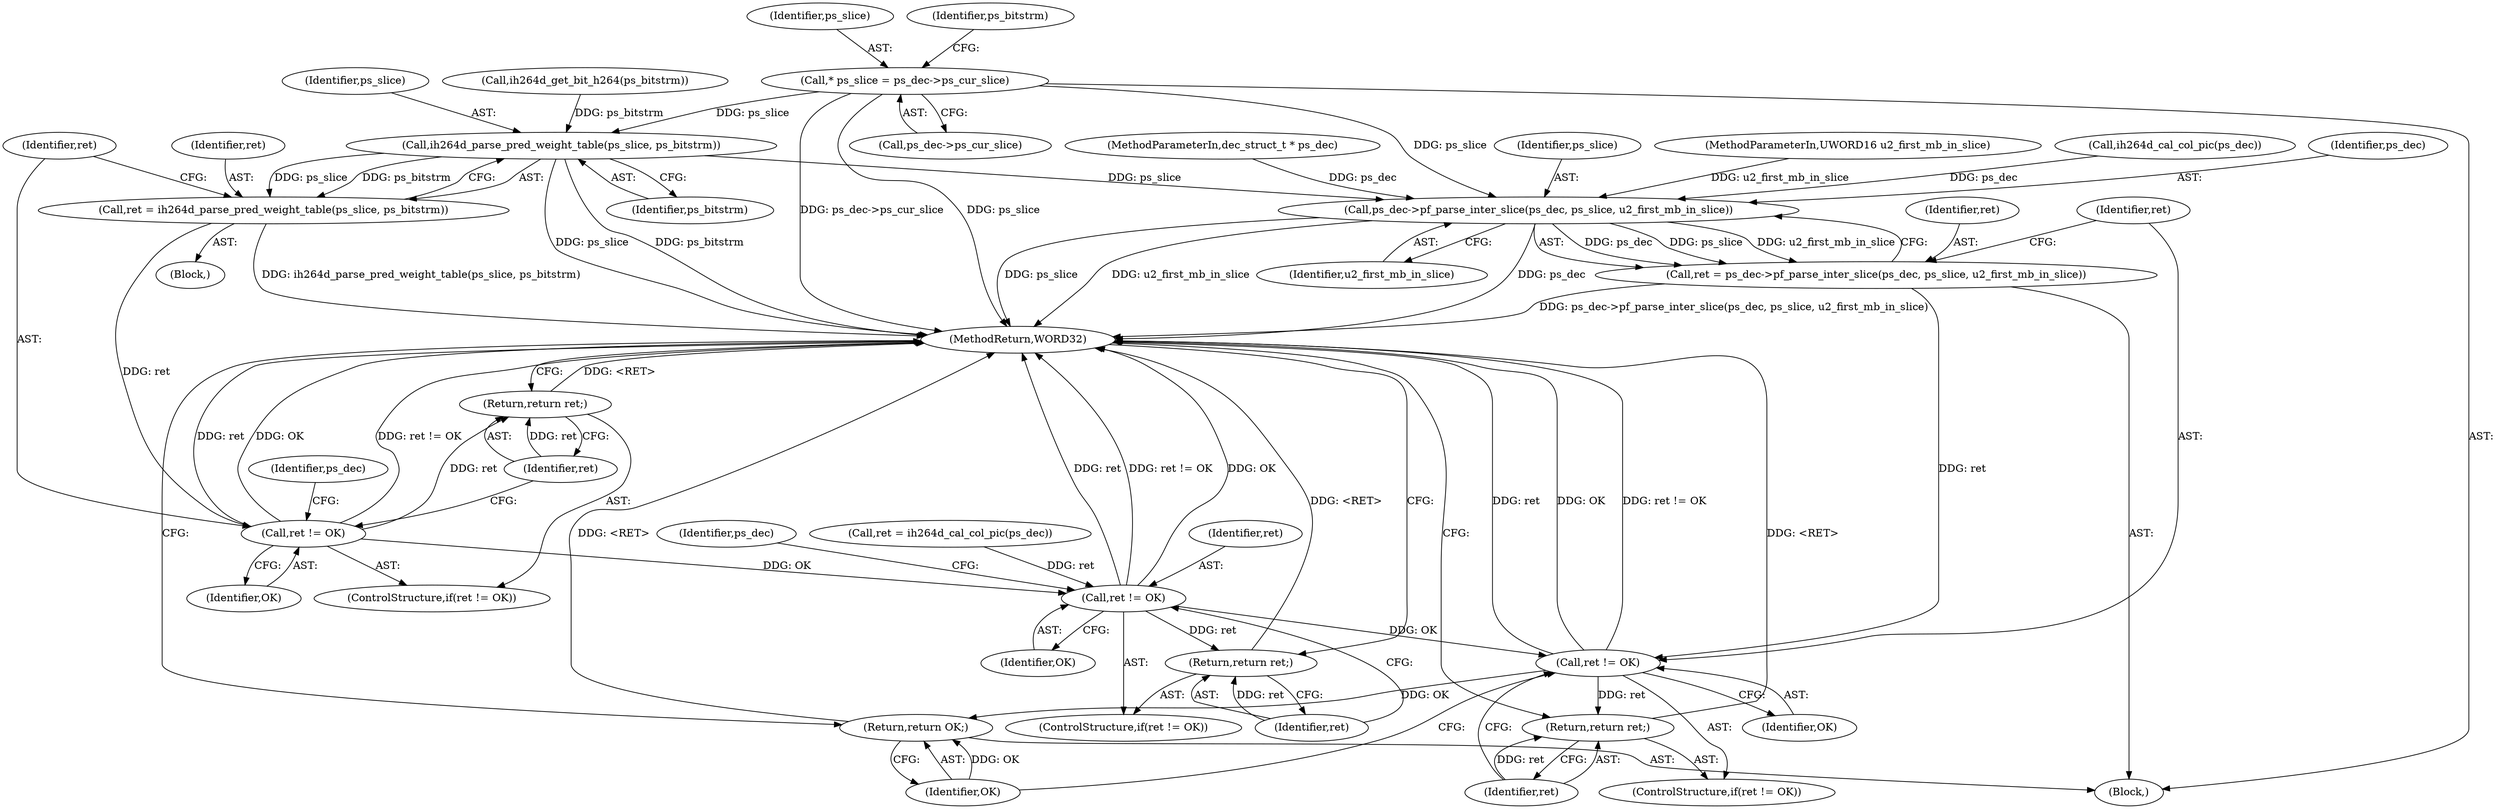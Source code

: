 digraph "0_Android_943323f1d9d3dd5c2634deb26cbe72343ca6b3db_0@pointer" {
"1000126" [label="(Call,* ps_slice = ps_dec->ps_cur_slice)"];
"1000844" [label="(Call,ih264d_parse_pred_weight_table(ps_slice, ps_bitstrm))"];
"1000842" [label="(Call,ret = ih264d_parse_pred_weight_table(ps_slice, ps_bitstrm))"];
"1000848" [label="(Call,ret != OK)"];
"1000851" [label="(Return,return ret;)"];
"1001195" [label="(Call,ret != OK)"];
"1001198" [label="(Return,return ret;)"];
"1001217" [label="(Call,ret != OK)"];
"1001220" [label="(Return,return ret;)"];
"1001222" [label="(Return,return OK;)"];
"1001212" [label="(Call,ps_dec->pf_parse_inter_slice(ps_dec, ps_slice, u2_first_mb_in_slice))"];
"1001210" [label="(Call,ret = ps_dec->pf_parse_inter_slice(ps_dec, ps_slice, u2_first_mb_in_slice))"];
"1001202" [label="(Identifier,ps_dec)"];
"1000128" [label="(Call,ps_dec->ps_cur_slice)"];
"1001222" [label="(Return,return OK;)"];
"1001217" [label="(Call,ret != OK)"];
"1000843" [label="(Identifier,ret)"];
"1000841" [label="(Block,)"];
"1001214" [label="(Identifier,ps_slice)"];
"1000117" [label="(MethodParameterIn,UWORD16 u2_first_mb_in_slice)"];
"1001192" [label="(Call,ih264d_cal_col_pic(ps_dec))"];
"1001215" [label="(Identifier,u2_first_mb_in_slice)"];
"1000847" [label="(ControlStructure,if(ret != OK))"];
"1001213" [label="(Identifier,ps_dec)"];
"1000845" [label="(Identifier,ps_slice)"];
"1000846" [label="(Identifier,ps_bitstrm)"];
"1001197" [label="(Identifier,OK)"];
"1001199" [label="(Identifier,ret)"];
"1001196" [label="(Identifier,ret)"];
"1001224" [label="(MethodReturn,WORD32)"];
"1001195" [label="(Call,ret != OK)"];
"1001223" [label="(Identifier,OK)"];
"1001212" [label="(Call,ps_dec->pf_parse_inter_slice(ps_dec, ps_slice, u2_first_mb_in_slice))"];
"1000851" [label="(Return,return ret;)"];
"1000854" [label="(Identifier,ps_dec)"];
"1001216" [label="(ControlStructure,if(ret != OK))"];
"1000849" [label="(Identifier,ret)"];
"1000116" [label="(MethodParameterIn,dec_struct_t * ps_dec)"];
"1000127" [label="(Identifier,ps_slice)"];
"1000118" [label="(Block,)"];
"1001190" [label="(Call,ret = ih264d_cal_col_pic(ps_dec))"];
"1001218" [label="(Identifier,ret)"];
"1001211" [label="(Identifier,ret)"];
"1000844" [label="(Call,ih264d_parse_pred_weight_table(ps_slice, ps_bitstrm))"];
"1001198" [label="(Return,return ret;)"];
"1000852" [label="(Identifier,ret)"];
"1000848" [label="(Call,ret != OK)"];
"1001221" [label="(Identifier,ret)"];
"1000133" [label="(Identifier,ps_bitstrm)"];
"1000850" [label="(Identifier,OK)"];
"1000126" [label="(Call,* ps_slice = ps_dec->ps_cur_slice)"];
"1000842" [label="(Call,ret = ih264d_parse_pred_weight_table(ps_slice, ps_bitstrm))"];
"1001210" [label="(Call,ret = ps_dec->pf_parse_inter_slice(ps_dec, ps_slice, u2_first_mb_in_slice))"];
"1000430" [label="(Call,ih264d_get_bit_h264(ps_bitstrm))"];
"1001194" [label="(ControlStructure,if(ret != OK))"];
"1001220" [label="(Return,return ret;)"];
"1001219" [label="(Identifier,OK)"];
"1000126" -> "1000118"  [label="AST: "];
"1000126" -> "1000128"  [label="CFG: "];
"1000127" -> "1000126"  [label="AST: "];
"1000128" -> "1000126"  [label="AST: "];
"1000133" -> "1000126"  [label="CFG: "];
"1000126" -> "1001224"  [label="DDG: ps_slice"];
"1000126" -> "1001224"  [label="DDG: ps_dec->ps_cur_slice"];
"1000126" -> "1000844"  [label="DDG: ps_slice"];
"1000126" -> "1001212"  [label="DDG: ps_slice"];
"1000844" -> "1000842"  [label="AST: "];
"1000844" -> "1000846"  [label="CFG: "];
"1000845" -> "1000844"  [label="AST: "];
"1000846" -> "1000844"  [label="AST: "];
"1000842" -> "1000844"  [label="CFG: "];
"1000844" -> "1001224"  [label="DDG: ps_bitstrm"];
"1000844" -> "1001224"  [label="DDG: ps_slice"];
"1000844" -> "1000842"  [label="DDG: ps_slice"];
"1000844" -> "1000842"  [label="DDG: ps_bitstrm"];
"1000430" -> "1000844"  [label="DDG: ps_bitstrm"];
"1000844" -> "1001212"  [label="DDG: ps_slice"];
"1000842" -> "1000841"  [label="AST: "];
"1000843" -> "1000842"  [label="AST: "];
"1000849" -> "1000842"  [label="CFG: "];
"1000842" -> "1001224"  [label="DDG: ih264d_parse_pred_weight_table(ps_slice, ps_bitstrm)"];
"1000842" -> "1000848"  [label="DDG: ret"];
"1000848" -> "1000847"  [label="AST: "];
"1000848" -> "1000850"  [label="CFG: "];
"1000849" -> "1000848"  [label="AST: "];
"1000850" -> "1000848"  [label="AST: "];
"1000852" -> "1000848"  [label="CFG: "];
"1000854" -> "1000848"  [label="CFG: "];
"1000848" -> "1001224"  [label="DDG: ret"];
"1000848" -> "1001224"  [label="DDG: OK"];
"1000848" -> "1001224"  [label="DDG: ret != OK"];
"1000848" -> "1000851"  [label="DDG: ret"];
"1000848" -> "1001195"  [label="DDG: OK"];
"1000851" -> "1000847"  [label="AST: "];
"1000851" -> "1000852"  [label="CFG: "];
"1000852" -> "1000851"  [label="AST: "];
"1001224" -> "1000851"  [label="CFG: "];
"1000851" -> "1001224"  [label="DDG: <RET>"];
"1000852" -> "1000851"  [label="DDG: ret"];
"1001195" -> "1001194"  [label="AST: "];
"1001195" -> "1001197"  [label="CFG: "];
"1001196" -> "1001195"  [label="AST: "];
"1001197" -> "1001195"  [label="AST: "];
"1001199" -> "1001195"  [label="CFG: "];
"1001202" -> "1001195"  [label="CFG: "];
"1001195" -> "1001224"  [label="DDG: OK"];
"1001195" -> "1001224"  [label="DDG: ret"];
"1001195" -> "1001224"  [label="DDG: ret != OK"];
"1001190" -> "1001195"  [label="DDG: ret"];
"1001195" -> "1001198"  [label="DDG: ret"];
"1001195" -> "1001217"  [label="DDG: OK"];
"1001198" -> "1001194"  [label="AST: "];
"1001198" -> "1001199"  [label="CFG: "];
"1001199" -> "1001198"  [label="AST: "];
"1001224" -> "1001198"  [label="CFG: "];
"1001198" -> "1001224"  [label="DDG: <RET>"];
"1001199" -> "1001198"  [label="DDG: ret"];
"1001217" -> "1001216"  [label="AST: "];
"1001217" -> "1001219"  [label="CFG: "];
"1001218" -> "1001217"  [label="AST: "];
"1001219" -> "1001217"  [label="AST: "];
"1001221" -> "1001217"  [label="CFG: "];
"1001223" -> "1001217"  [label="CFG: "];
"1001217" -> "1001224"  [label="DDG: ret"];
"1001217" -> "1001224"  [label="DDG: OK"];
"1001217" -> "1001224"  [label="DDG: ret != OK"];
"1001210" -> "1001217"  [label="DDG: ret"];
"1001217" -> "1001220"  [label="DDG: ret"];
"1001217" -> "1001222"  [label="DDG: OK"];
"1001220" -> "1001216"  [label="AST: "];
"1001220" -> "1001221"  [label="CFG: "];
"1001221" -> "1001220"  [label="AST: "];
"1001224" -> "1001220"  [label="CFG: "];
"1001220" -> "1001224"  [label="DDG: <RET>"];
"1001221" -> "1001220"  [label="DDG: ret"];
"1001222" -> "1000118"  [label="AST: "];
"1001222" -> "1001223"  [label="CFG: "];
"1001223" -> "1001222"  [label="AST: "];
"1001224" -> "1001222"  [label="CFG: "];
"1001222" -> "1001224"  [label="DDG: <RET>"];
"1001223" -> "1001222"  [label="DDG: OK"];
"1001212" -> "1001210"  [label="AST: "];
"1001212" -> "1001215"  [label="CFG: "];
"1001213" -> "1001212"  [label="AST: "];
"1001214" -> "1001212"  [label="AST: "];
"1001215" -> "1001212"  [label="AST: "];
"1001210" -> "1001212"  [label="CFG: "];
"1001212" -> "1001224"  [label="DDG: u2_first_mb_in_slice"];
"1001212" -> "1001224"  [label="DDG: ps_dec"];
"1001212" -> "1001224"  [label="DDG: ps_slice"];
"1001212" -> "1001210"  [label="DDG: ps_dec"];
"1001212" -> "1001210"  [label="DDG: ps_slice"];
"1001212" -> "1001210"  [label="DDG: u2_first_mb_in_slice"];
"1001192" -> "1001212"  [label="DDG: ps_dec"];
"1000116" -> "1001212"  [label="DDG: ps_dec"];
"1000117" -> "1001212"  [label="DDG: u2_first_mb_in_slice"];
"1001210" -> "1000118"  [label="AST: "];
"1001211" -> "1001210"  [label="AST: "];
"1001218" -> "1001210"  [label="CFG: "];
"1001210" -> "1001224"  [label="DDG: ps_dec->pf_parse_inter_slice(ps_dec, ps_slice, u2_first_mb_in_slice)"];
}
